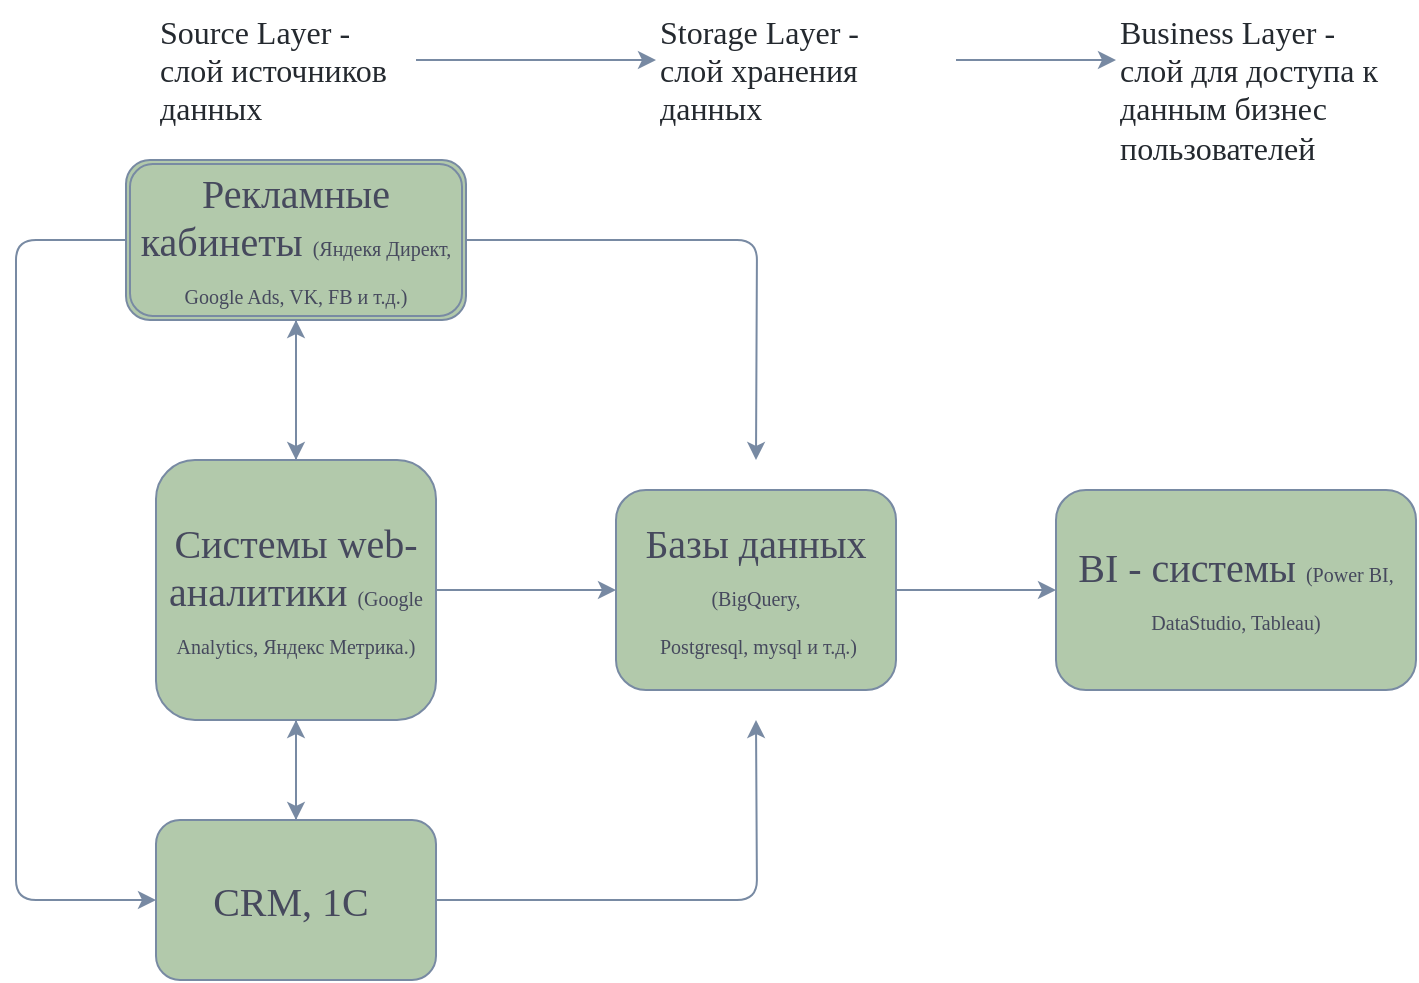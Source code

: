 <mxfile version="17.2.4" type="device"><diagram id="QbUZscMXsPO8lP0nMXwF" name="Страница 1"><mxGraphModel dx="868" dy="553" grid="0" gridSize="10" guides="1" tooltips="1" connect="1" arrows="1" fold="1" page="1" pageScale="1" pageWidth="827" pageHeight="583" math="0" shadow="0"><root><mxCell id="0"/><mxCell id="1" parent="0"/><mxCell id="ttMAUgwu0QyAxnnUowdJ-5" value="" style="edgeStyle=orthogonalEdgeStyle;rounded=1;orthogonalLoop=1;jettySize=auto;html=1;fontFamily=Times New Roman;fontSize=20;strokeColor=#788AA3;fontColor=#46495D;" edge="1" parent="1" source="ttMAUgwu0QyAxnnUowdJ-3" target="ttMAUgwu0QyAxnnUowdJ-4"><mxGeometry relative="1" as="geometry"/></mxCell><mxCell id="ttMAUgwu0QyAxnnUowdJ-6" style="edgeStyle=orthogonalEdgeStyle;rounded=1;orthogonalLoop=1;jettySize=auto;html=1;fontFamily=Times New Roman;fontSize=20;entryX=0;entryY=0.5;entryDx=0;entryDy=0;strokeColor=#788AA3;fontColor=#46495D;" edge="1" parent="1" source="ttMAUgwu0QyAxnnUowdJ-3" target="ttMAUgwu0QyAxnnUowdJ-7"><mxGeometry relative="1" as="geometry"><mxPoint x="80" y="480" as="targetPoint"/><Array as="points"><mxPoint x="20" y="160"/><mxPoint x="20" y="490"/></Array></mxGeometry></mxCell><mxCell id="ttMAUgwu0QyAxnnUowdJ-19" style="edgeStyle=orthogonalEdgeStyle;rounded=1;orthogonalLoop=1;jettySize=auto;html=1;fontFamily=Times New Roman;fontSize=10;strokeColor=#788AA3;fontColor=#46495D;" edge="1" parent="1" source="ttMAUgwu0QyAxnnUowdJ-3"><mxGeometry relative="1" as="geometry"><mxPoint x="390" y="270" as="targetPoint"/></mxGeometry></mxCell><mxCell id="ttMAUgwu0QyAxnnUowdJ-3" value="Рекламные кабинеты &lt;font size=&quot;1&quot;&gt;(Яндекя Директ, Google Ads, VK, FB и т.д.)&lt;/font&gt;" style="shape=ext;double=1;rounded=1;whiteSpace=wrap;html=1;fontFamily=Times New Roman;fontSize=20;fillColor=#B2C9AB;strokeColor=#788AA3;fontColor=#46495D;" vertex="1" parent="1"><mxGeometry x="75" y="120" width="170" height="80" as="geometry"/></mxCell><mxCell id="ttMAUgwu0QyAxnnUowdJ-11" value="" style="edgeStyle=orthogonalEdgeStyle;rounded=1;orthogonalLoop=1;jettySize=auto;html=1;fontFamily=Times New Roman;fontSize=20;strokeColor=#788AA3;fontColor=#46495D;" edge="1" parent="1" source="ttMAUgwu0QyAxnnUowdJ-4" target="ttMAUgwu0QyAxnnUowdJ-10"><mxGeometry relative="1" as="geometry"/></mxCell><mxCell id="ttMAUgwu0QyAxnnUowdJ-23" style="edgeStyle=orthogonalEdgeStyle;rounded=1;orthogonalLoop=1;jettySize=auto;html=1;entryX=0.5;entryY=1;entryDx=0;entryDy=0;fontFamily=Times New Roman;fontSize=10;strokeColor=#788AA3;fontColor=#46495D;" edge="1" parent="1" source="ttMAUgwu0QyAxnnUowdJ-4" target="ttMAUgwu0QyAxnnUowdJ-3"><mxGeometry relative="1" as="geometry"/></mxCell><mxCell id="ttMAUgwu0QyAxnnUowdJ-24" style="edgeStyle=orthogonalEdgeStyle;rounded=1;orthogonalLoop=1;jettySize=auto;html=1;fontFamily=Times New Roman;fontSize=10;strokeColor=#788AA3;fontColor=#46495D;" edge="1" parent="1" source="ttMAUgwu0QyAxnnUowdJ-4"><mxGeometry relative="1" as="geometry"><mxPoint x="160" y="450" as="targetPoint"/></mxGeometry></mxCell><mxCell id="ttMAUgwu0QyAxnnUowdJ-4" value="Системы web-аналитики&amp;nbsp;&lt;span style=&quot;font-size: x-small&quot;&gt;(Google Analytics, Яндекс Метрика.)&lt;/span&gt;" style="rounded=1;whiteSpace=wrap;html=1;fontSize=20;fontFamily=Times New Roman;fillColor=#B2C9AB;strokeColor=#788AA3;fontColor=#46495D;" vertex="1" parent="1"><mxGeometry x="90" y="270" width="140" height="130" as="geometry"/></mxCell><mxCell id="ttMAUgwu0QyAxnnUowdJ-9" value="" style="edgeStyle=orthogonalEdgeStyle;rounded=1;orthogonalLoop=1;jettySize=auto;html=1;fontFamily=Times New Roman;fontSize=20;entryX=0.5;entryY=1;entryDx=0;entryDy=0;strokeColor=#788AA3;fontColor=#46495D;" edge="1" parent="1" source="ttMAUgwu0QyAxnnUowdJ-7" target="ttMAUgwu0QyAxnnUowdJ-4"><mxGeometry relative="1" as="geometry"><mxPoint x="150" y="400" as="targetPoint"/></mxGeometry></mxCell><mxCell id="ttMAUgwu0QyAxnnUowdJ-20" style="edgeStyle=orthogonalEdgeStyle;rounded=1;orthogonalLoop=1;jettySize=auto;html=1;fontFamily=Times New Roman;fontSize=10;strokeColor=#788AA3;fontColor=#46495D;" edge="1" parent="1" source="ttMAUgwu0QyAxnnUowdJ-7"><mxGeometry relative="1" as="geometry"><mxPoint x="390" y="400" as="targetPoint"/></mxGeometry></mxCell><mxCell id="ttMAUgwu0QyAxnnUowdJ-7" value="CRM, 1C&amp;nbsp;" style="whiteSpace=wrap;html=1;fontSize=20;fontFamily=Times New Roman;rounded=1;fillColor=#B2C9AB;strokeColor=#788AA3;fontColor=#46495D;" vertex="1" parent="1"><mxGeometry x="90" y="450" width="140" height="80" as="geometry"/></mxCell><mxCell id="ttMAUgwu0QyAxnnUowdJ-13" value="" style="edgeStyle=orthogonalEdgeStyle;rounded=1;orthogonalLoop=1;jettySize=auto;html=1;fontFamily=Times New Roman;fontSize=10;strokeColor=#788AA3;fontColor=#46495D;" edge="1" parent="1" source="ttMAUgwu0QyAxnnUowdJ-10" target="ttMAUgwu0QyAxnnUowdJ-12"><mxGeometry relative="1" as="geometry"/></mxCell><mxCell id="ttMAUgwu0QyAxnnUowdJ-10" value="Базы данных &lt;font style=&quot;font-size: 10px&quot;&gt;(BigQuery,&lt;br&gt;&amp;nbsp;Postgresql, mysql и т.д.)&lt;/font&gt;" style="rounded=1;whiteSpace=wrap;html=1;fontSize=20;fontFamily=Times New Roman;fillColor=#B2C9AB;strokeColor=#788AA3;fontColor=#46495D;" vertex="1" parent="1"><mxGeometry x="320" y="285" width="140" height="100" as="geometry"/></mxCell><mxCell id="ttMAUgwu0QyAxnnUowdJ-12" value="BI - системы&amp;nbsp;&lt;font style=&quot;font-size: 10px&quot;&gt;(Power BI, DataStudio, Tableau)&lt;/font&gt;" style="rounded=1;whiteSpace=wrap;html=1;fontSize=20;fontFamily=Times New Roman;fillColor=#B2C9AB;strokeColor=#788AA3;fontColor=#46495D;" vertex="1" parent="1"><mxGeometry x="540" y="285" width="180" height="100" as="geometry"/></mxCell><mxCell id="ttMAUgwu0QyAxnnUowdJ-16" value="" style="edgeStyle=orthogonalEdgeStyle;rounded=1;orthogonalLoop=1;jettySize=auto;html=1;fontFamily=Times New Roman;fontSize=10;strokeColor=#788AA3;fontColor=#46495D;" edge="1" parent="1" source="ttMAUgwu0QyAxnnUowdJ-14" target="ttMAUgwu0QyAxnnUowdJ-15"><mxGeometry relative="1" as="geometry"><Array as="points"><mxPoint x="270" y="70"/><mxPoint x="270" y="70"/></Array></mxGeometry></mxCell><mxCell id="ttMAUgwu0QyAxnnUowdJ-14" value="&lt;div&gt;&lt;font color=&quot;#24292f&quot;&gt;&lt;span style=&quot;font-size: 16px&quot;&gt;Source Layer - слой источников данных&lt;/span&gt;&lt;br&gt;&lt;/font&gt;&lt;/div&gt;" style="text;whiteSpace=wrap;html=1;fontSize=10;fontFamily=Times New Roman;rounded=1;fontColor=#46495D;" vertex="1" parent="1"><mxGeometry x="90" y="40" width="130" height="40" as="geometry"/></mxCell><mxCell id="ttMAUgwu0QyAxnnUowdJ-18" value="" style="edgeStyle=orthogonalEdgeStyle;rounded=1;orthogonalLoop=1;jettySize=auto;html=1;fontFamily=Times New Roman;fontSize=10;strokeColor=#788AA3;fontColor=#46495D;" edge="1" parent="1" source="ttMAUgwu0QyAxnnUowdJ-15" target="ttMAUgwu0QyAxnnUowdJ-17"><mxGeometry relative="1" as="geometry"><Array as="points"><mxPoint x="520" y="70"/><mxPoint x="520" y="70"/></Array></mxGeometry></mxCell><mxCell id="ttMAUgwu0QyAxnnUowdJ-15" value="&lt;div&gt;&lt;/div&gt;&lt;font color=&quot;#24292f&quot;&gt;&lt;span style=&quot;font-size: 16px&quot;&gt;Storage Layer - &lt;br&gt;слой хранения данных&lt;/span&gt;&lt;/font&gt;" style="text;whiteSpace=wrap;html=1;fontSize=10;fontFamily=Times New Roman;rounded=1;fontColor=#46495D;" vertex="1" parent="1"><mxGeometry x="340" y="40" width="150" height="40" as="geometry"/></mxCell><mxCell id="ttMAUgwu0QyAxnnUowdJ-17" value="&lt;div&gt;&lt;/div&gt;&lt;font color=&quot;#24292f&quot;&gt;&lt;span style=&quot;font-size: 16px&quot;&gt;Business Layer - &lt;br&gt;слой для доступа к данным бизнес пользователей&lt;/span&gt;&lt;/font&gt;" style="text;whiteSpace=wrap;html=1;fontSize=10;fontFamily=Times New Roman;rounded=1;fontColor=#46495D;" vertex="1" parent="1"><mxGeometry x="570" y="40" width="150" height="40" as="geometry"/></mxCell></root></mxGraphModel></diagram></mxfile>
